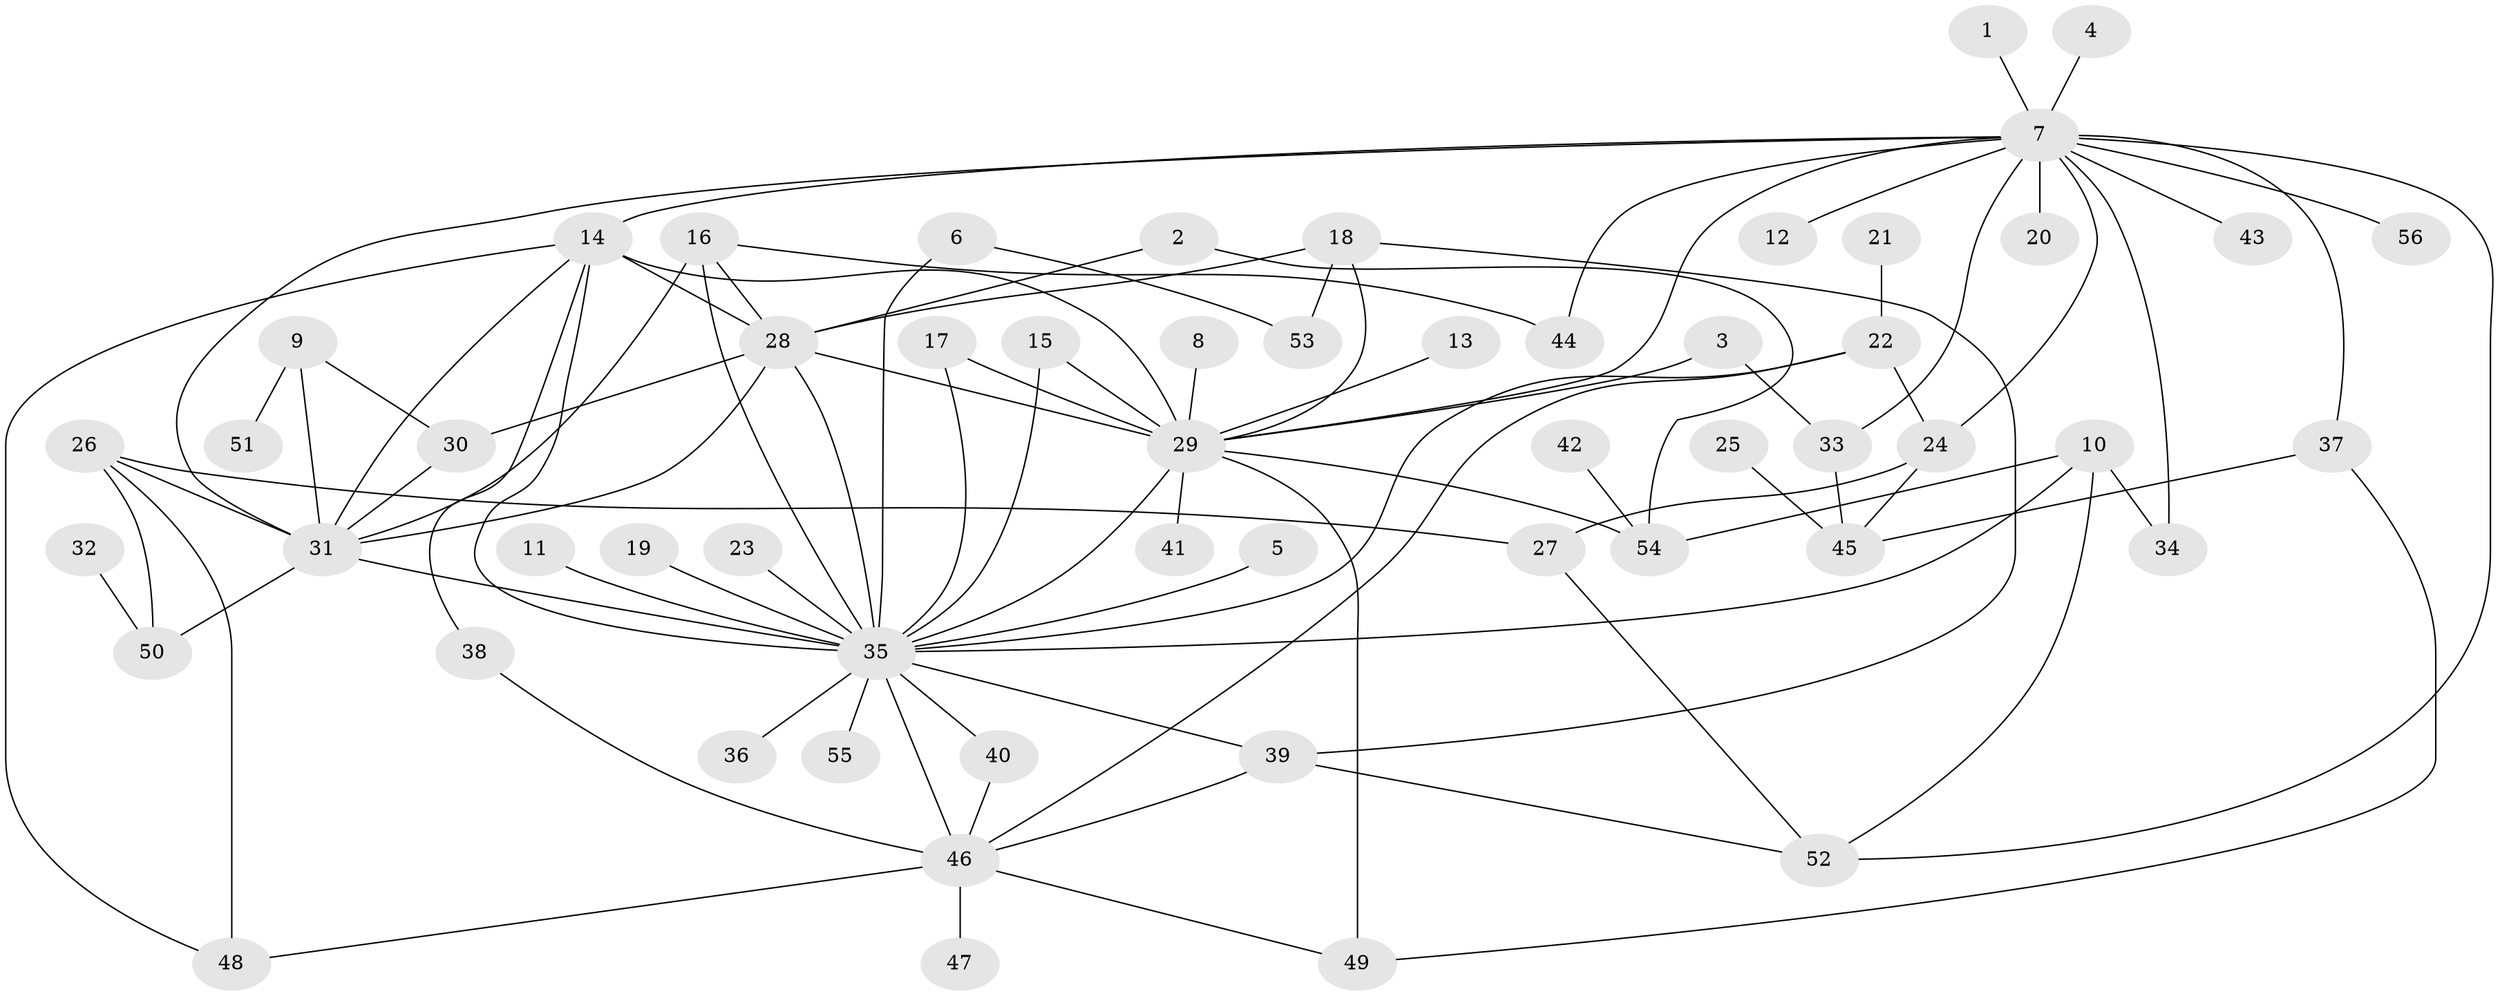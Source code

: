 // original degree distribution, {5: 0.05405405405405406, 18: 0.009009009009009009, 8: 0.018018018018018018, 25: 0.009009009009009009, 3: 0.13513513513513514, 17: 0.009009009009009009, 6: 0.018018018018018018, 4: 0.09009009009009009, 1: 0.42342342342342343, 2: 0.22522522522522523, 10: 0.009009009009009009}
// Generated by graph-tools (version 1.1) at 2025/01/03/09/25 03:01:41]
// undirected, 56 vertices, 92 edges
graph export_dot {
graph [start="1"]
  node [color=gray90,style=filled];
  1;
  2;
  3;
  4;
  5;
  6;
  7;
  8;
  9;
  10;
  11;
  12;
  13;
  14;
  15;
  16;
  17;
  18;
  19;
  20;
  21;
  22;
  23;
  24;
  25;
  26;
  27;
  28;
  29;
  30;
  31;
  32;
  33;
  34;
  35;
  36;
  37;
  38;
  39;
  40;
  41;
  42;
  43;
  44;
  45;
  46;
  47;
  48;
  49;
  50;
  51;
  52;
  53;
  54;
  55;
  56;
  1 -- 7 [weight=1.0];
  2 -- 28 [weight=1.0];
  2 -- 54 [weight=1.0];
  3 -- 29 [weight=1.0];
  3 -- 33 [weight=1.0];
  4 -- 7 [weight=1.0];
  5 -- 35 [weight=1.0];
  6 -- 35 [weight=1.0];
  6 -- 53 [weight=1.0];
  7 -- 12 [weight=1.0];
  7 -- 14 [weight=1.0];
  7 -- 20 [weight=1.0];
  7 -- 24 [weight=1.0];
  7 -- 29 [weight=1.0];
  7 -- 31 [weight=1.0];
  7 -- 33 [weight=1.0];
  7 -- 34 [weight=1.0];
  7 -- 37 [weight=1.0];
  7 -- 43 [weight=1.0];
  7 -- 44 [weight=1.0];
  7 -- 52 [weight=1.0];
  7 -- 56 [weight=1.0];
  8 -- 29 [weight=1.0];
  9 -- 30 [weight=1.0];
  9 -- 31 [weight=1.0];
  9 -- 51 [weight=1.0];
  10 -- 34 [weight=1.0];
  10 -- 35 [weight=1.0];
  10 -- 52 [weight=1.0];
  10 -- 54 [weight=1.0];
  11 -- 35 [weight=1.0];
  13 -- 29 [weight=1.0];
  14 -- 28 [weight=1.0];
  14 -- 29 [weight=2.0];
  14 -- 31 [weight=1.0];
  14 -- 35 [weight=1.0];
  14 -- 38 [weight=1.0];
  14 -- 48 [weight=1.0];
  15 -- 29 [weight=1.0];
  15 -- 35 [weight=1.0];
  16 -- 28 [weight=1.0];
  16 -- 31 [weight=1.0];
  16 -- 35 [weight=2.0];
  16 -- 44 [weight=1.0];
  17 -- 29 [weight=1.0];
  17 -- 35 [weight=1.0];
  18 -- 28 [weight=1.0];
  18 -- 29 [weight=1.0];
  18 -- 39 [weight=1.0];
  18 -- 53 [weight=1.0];
  19 -- 35 [weight=1.0];
  21 -- 22 [weight=1.0];
  22 -- 24 [weight=1.0];
  22 -- 35 [weight=1.0];
  22 -- 46 [weight=1.0];
  23 -- 35 [weight=1.0];
  24 -- 27 [weight=1.0];
  24 -- 45 [weight=1.0];
  25 -- 45 [weight=1.0];
  26 -- 27 [weight=1.0];
  26 -- 31 [weight=1.0];
  26 -- 48 [weight=1.0];
  26 -- 50 [weight=1.0];
  27 -- 52 [weight=1.0];
  28 -- 29 [weight=1.0];
  28 -- 30 [weight=1.0];
  28 -- 31 [weight=1.0];
  28 -- 35 [weight=2.0];
  29 -- 35 [weight=1.0];
  29 -- 41 [weight=1.0];
  29 -- 49 [weight=1.0];
  29 -- 54 [weight=1.0];
  30 -- 31 [weight=1.0];
  31 -- 35 [weight=2.0];
  31 -- 50 [weight=1.0];
  32 -- 50 [weight=1.0];
  33 -- 45 [weight=1.0];
  35 -- 36 [weight=1.0];
  35 -- 39 [weight=1.0];
  35 -- 40 [weight=1.0];
  35 -- 46 [weight=2.0];
  35 -- 55 [weight=1.0];
  37 -- 45 [weight=1.0];
  37 -- 49 [weight=1.0];
  38 -- 46 [weight=1.0];
  39 -- 46 [weight=1.0];
  39 -- 52 [weight=1.0];
  40 -- 46 [weight=1.0];
  42 -- 54 [weight=1.0];
  46 -- 47 [weight=1.0];
  46 -- 48 [weight=1.0];
  46 -- 49 [weight=1.0];
}
